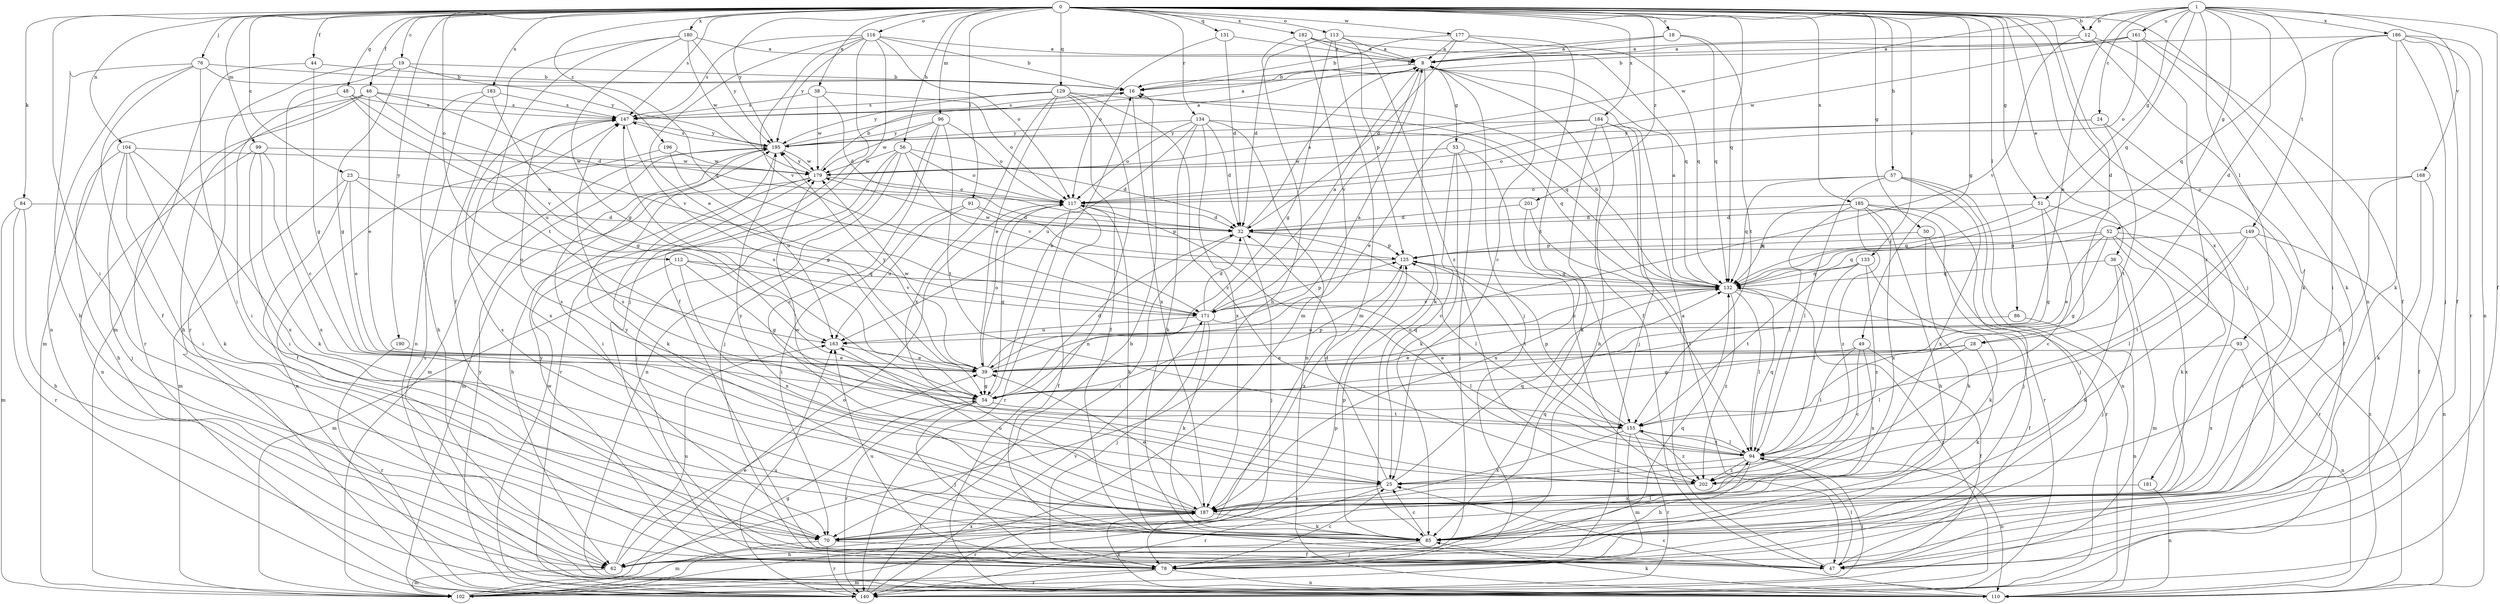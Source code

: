 strict digraph  {
0;
1;
8;
12;
16;
18;
19;
23;
24;
25;
28;
32;
36;
38;
39;
44;
46;
47;
48;
49;
50;
51;
52;
53;
54;
56;
57;
62;
70;
76;
78;
84;
85;
86;
91;
93;
94;
96;
99;
102;
104;
110;
112;
113;
116;
117;
125;
129;
131;
132;
133;
134;
140;
147;
149;
155;
161;
163;
168;
171;
177;
179;
180;
181;
182;
183;
184;
185;
186;
187;
190;
195;
196;
201;
202;
0 -> 12  [label=b];
0 -> 18  [label=c];
0 -> 19  [label=c];
0 -> 23  [label=c];
0 -> 28  [label=d];
0 -> 36  [label=e];
0 -> 38  [label=e];
0 -> 44  [label=f];
0 -> 46  [label=f];
0 -> 48  [label=g];
0 -> 49  [label=g];
0 -> 50  [label=g];
0 -> 51  [label=g];
0 -> 56  [label=h];
0 -> 57  [label=h];
0 -> 70  [label=i];
0 -> 76  [label=j];
0 -> 78  [label=j];
0 -> 84  [label=k];
0 -> 86  [label=l];
0 -> 91  [label=l];
0 -> 96  [label=m];
0 -> 99  [label=m];
0 -> 104  [label=n];
0 -> 110  [label=n];
0 -> 112  [label=o];
0 -> 113  [label=o];
0 -> 116  [label=o];
0 -> 129  [label=q];
0 -> 131  [label=q];
0 -> 132  [label=q];
0 -> 133  [label=r];
0 -> 134  [label=r];
0 -> 147  [label=s];
0 -> 177  [label=w];
0 -> 180  [label=x];
0 -> 181  [label=x];
0 -> 182  [label=x];
0 -> 183  [label=x];
0 -> 184  [label=x];
0 -> 185  [label=x];
0 -> 190  [label=y];
0 -> 195  [label=y];
0 -> 196  [label=z];
0 -> 201  [label=z];
1 -> 12  [label=b];
1 -> 24  [label=c];
1 -> 28  [label=d];
1 -> 39  [label=e];
1 -> 47  [label=f];
1 -> 51  [label=g];
1 -> 52  [label=g];
1 -> 93  [label=l];
1 -> 132  [label=q];
1 -> 149  [label=t];
1 -> 161  [label=u];
1 -> 168  [label=v];
1 -> 179  [label=w];
1 -> 186  [label=x];
8 -> 16  [label=b];
8 -> 47  [label=f];
8 -> 53  [label=g];
8 -> 78  [label=j];
8 -> 85  [label=k];
8 -> 171  [label=v];
12 -> 8  [label=a];
12 -> 85  [label=k];
12 -> 171  [label=v];
12 -> 202  [label=z];
16 -> 147  [label=s];
16 -> 187  [label=x];
18 -> 8  [label=a];
18 -> 16  [label=b];
18 -> 132  [label=q];
18 -> 155  [label=t];
19 -> 16  [label=b];
19 -> 25  [label=c];
19 -> 54  [label=g];
19 -> 132  [label=q];
19 -> 140  [label=r];
23 -> 39  [label=e];
23 -> 102  [label=m];
23 -> 110  [label=n];
23 -> 117  [label=o];
23 -> 163  [label=u];
24 -> 47  [label=f];
24 -> 117  [label=o];
24 -> 155  [label=t];
24 -> 195  [label=y];
25 -> 32  [label=d];
25 -> 132  [label=q];
25 -> 140  [label=r];
25 -> 147  [label=s];
25 -> 187  [label=x];
25 -> 195  [label=y];
28 -> 39  [label=e];
28 -> 54  [label=g];
28 -> 85  [label=k];
28 -> 94  [label=l];
32 -> 8  [label=a];
32 -> 70  [label=i];
32 -> 78  [label=j];
32 -> 94  [label=l];
32 -> 125  [label=p];
36 -> 78  [label=j];
36 -> 85  [label=k];
36 -> 102  [label=m];
36 -> 132  [label=q];
38 -> 32  [label=d];
38 -> 117  [label=o];
38 -> 147  [label=s];
38 -> 179  [label=w];
39 -> 8  [label=a];
39 -> 54  [label=g];
39 -> 117  [label=o];
39 -> 132  [label=q];
39 -> 179  [label=w];
39 -> 195  [label=y];
44 -> 16  [label=b];
44 -> 54  [label=g];
44 -> 102  [label=m];
46 -> 32  [label=d];
46 -> 39  [label=e];
46 -> 62  [label=h];
46 -> 102  [label=m];
46 -> 140  [label=r];
46 -> 147  [label=s];
46 -> 171  [label=v];
47 -> 8  [label=a];
47 -> 94  [label=l];
48 -> 70  [label=i];
48 -> 147  [label=s];
48 -> 163  [label=u];
48 -> 171  [label=v];
49 -> 25  [label=c];
49 -> 39  [label=e];
49 -> 47  [label=f];
49 -> 94  [label=l];
49 -> 187  [label=x];
50 -> 85  [label=k];
50 -> 125  [label=p];
50 -> 140  [label=r];
51 -> 25  [label=c];
51 -> 32  [label=d];
51 -> 54  [label=g];
51 -> 85  [label=k];
51 -> 132  [label=q];
52 -> 39  [label=e];
52 -> 54  [label=g];
52 -> 110  [label=n];
52 -> 125  [label=p];
52 -> 132  [label=q];
52 -> 140  [label=r];
52 -> 187  [label=x];
53 -> 25  [label=c];
53 -> 78  [label=j];
53 -> 85  [label=k];
53 -> 179  [label=w];
53 -> 202  [label=z];
54 -> 16  [label=b];
54 -> 32  [label=d];
54 -> 78  [label=j];
54 -> 125  [label=p];
54 -> 140  [label=r];
54 -> 147  [label=s];
54 -> 155  [label=t];
56 -> 32  [label=d];
56 -> 78  [label=j];
56 -> 110  [label=n];
56 -> 117  [label=o];
56 -> 140  [label=r];
56 -> 171  [label=v];
56 -> 179  [label=w];
57 -> 78  [label=j];
57 -> 94  [label=l];
57 -> 110  [label=n];
57 -> 117  [label=o];
57 -> 132  [label=q];
57 -> 187  [label=x];
62 -> 39  [label=e];
62 -> 102  [label=m];
62 -> 132  [label=q];
62 -> 163  [label=u];
70 -> 47  [label=f];
70 -> 94  [label=l];
70 -> 102  [label=m];
70 -> 132  [label=q];
70 -> 140  [label=r];
70 -> 187  [label=x];
76 -> 16  [label=b];
76 -> 47  [label=f];
76 -> 62  [label=h];
76 -> 70  [label=i];
76 -> 110  [label=n];
76 -> 195  [label=y];
78 -> 25  [label=c];
78 -> 102  [label=m];
78 -> 110  [label=n];
78 -> 140  [label=r];
78 -> 163  [label=u];
78 -> 195  [label=y];
84 -> 32  [label=d];
84 -> 62  [label=h];
84 -> 102  [label=m];
84 -> 140  [label=r];
85 -> 25  [label=c];
85 -> 62  [label=h];
85 -> 78  [label=j];
85 -> 125  [label=p];
85 -> 147  [label=s];
86 -> 110  [label=n];
86 -> 163  [label=u];
91 -> 32  [label=d];
91 -> 70  [label=i];
91 -> 125  [label=p];
91 -> 163  [label=u];
93 -> 39  [label=e];
93 -> 110  [label=n];
93 -> 187  [label=x];
94 -> 25  [label=c];
94 -> 62  [label=h];
94 -> 110  [label=n];
94 -> 117  [label=o];
94 -> 132  [label=q];
94 -> 155  [label=t];
94 -> 202  [label=z];
96 -> 25  [label=c];
96 -> 78  [label=j];
96 -> 117  [label=o];
96 -> 155  [label=t];
96 -> 179  [label=w];
96 -> 195  [label=y];
99 -> 70  [label=i];
99 -> 85  [label=k];
99 -> 110  [label=n];
99 -> 179  [label=w];
99 -> 187  [label=x];
102 -> 54  [label=g];
102 -> 94  [label=l];
102 -> 117  [label=o];
102 -> 125  [label=p];
104 -> 62  [label=h];
104 -> 70  [label=i];
104 -> 78  [label=j];
104 -> 85  [label=k];
104 -> 179  [label=w];
104 -> 187  [label=x];
110 -> 25  [label=c];
110 -> 85  [label=k];
110 -> 147  [label=s];
110 -> 187  [label=x];
112 -> 54  [label=g];
112 -> 102  [label=m];
112 -> 132  [label=q];
112 -> 171  [label=v];
112 -> 187  [label=x];
113 -> 8  [label=a];
113 -> 32  [label=d];
113 -> 54  [label=g];
113 -> 102  [label=m];
113 -> 125  [label=p];
113 -> 132  [label=q];
116 -> 8  [label=a];
116 -> 16  [label=b];
116 -> 39  [label=e];
116 -> 47  [label=f];
116 -> 78  [label=j];
116 -> 117  [label=o];
116 -> 147  [label=s];
116 -> 171  [label=v];
116 -> 195  [label=y];
117 -> 32  [label=d];
117 -> 47  [label=f];
117 -> 54  [label=g];
117 -> 85  [label=k];
117 -> 140  [label=r];
125 -> 132  [label=q];
125 -> 155  [label=t];
125 -> 179  [label=w];
125 -> 187  [label=x];
129 -> 39  [label=e];
129 -> 47  [label=f];
129 -> 110  [label=n];
129 -> 132  [label=q];
129 -> 147  [label=s];
129 -> 187  [label=x];
129 -> 195  [label=y];
129 -> 202  [label=z];
131 -> 8  [label=a];
131 -> 32  [label=d];
131 -> 117  [label=o];
132 -> 8  [label=a];
132 -> 16  [label=b];
132 -> 47  [label=f];
132 -> 94  [label=l];
132 -> 140  [label=r];
132 -> 171  [label=v];
132 -> 202  [label=z];
133 -> 85  [label=k];
133 -> 94  [label=l];
133 -> 132  [label=q];
133 -> 155  [label=t];
133 -> 202  [label=z];
134 -> 32  [label=d];
134 -> 85  [label=k];
134 -> 110  [label=n];
134 -> 117  [label=o];
134 -> 132  [label=q];
134 -> 163  [label=u];
134 -> 187  [label=x];
134 -> 195  [label=y];
140 -> 16  [label=b];
140 -> 163  [label=u];
140 -> 171  [label=v];
140 -> 179  [label=w];
140 -> 195  [label=y];
147 -> 8  [label=a];
147 -> 54  [label=g];
147 -> 187  [label=x];
147 -> 195  [label=y];
149 -> 70  [label=i];
149 -> 94  [label=l];
149 -> 110  [label=n];
149 -> 125  [label=p];
149 -> 155  [label=t];
155 -> 94  [label=l];
155 -> 102  [label=m];
155 -> 125  [label=p];
155 -> 140  [label=r];
155 -> 187  [label=x];
155 -> 202  [label=z];
161 -> 8  [label=a];
161 -> 16  [label=b];
161 -> 47  [label=f];
161 -> 85  [label=k];
161 -> 117  [label=o];
161 -> 179  [label=w];
163 -> 39  [label=e];
168 -> 47  [label=f];
168 -> 85  [label=k];
168 -> 117  [label=o];
168 -> 202  [label=z];
171 -> 8  [label=a];
171 -> 32  [label=d];
171 -> 78  [label=j];
171 -> 85  [label=k];
171 -> 94  [label=l];
171 -> 125  [label=p];
171 -> 163  [label=u];
177 -> 8  [label=a];
177 -> 16  [label=b];
177 -> 25  [label=c];
177 -> 32  [label=d];
177 -> 155  [label=t];
179 -> 16  [label=b];
179 -> 62  [label=h];
179 -> 102  [label=m];
179 -> 117  [label=o];
179 -> 195  [label=y];
180 -> 8  [label=a];
180 -> 47  [label=f];
180 -> 54  [label=g];
180 -> 155  [label=t];
180 -> 179  [label=w];
180 -> 195  [label=y];
181 -> 110  [label=n];
181 -> 187  [label=x];
182 -> 8  [label=a];
182 -> 62  [label=h];
182 -> 102  [label=m];
182 -> 132  [label=q];
182 -> 202  [label=z];
183 -> 54  [label=g];
183 -> 62  [label=h];
183 -> 110  [label=n];
183 -> 147  [label=s];
184 -> 39  [label=e];
184 -> 47  [label=f];
184 -> 62  [label=h];
184 -> 78  [label=j];
184 -> 85  [label=k];
184 -> 195  [label=y];
185 -> 32  [label=d];
185 -> 62  [label=h];
185 -> 78  [label=j];
185 -> 94  [label=l];
185 -> 132  [label=q];
185 -> 140  [label=r];
185 -> 187  [label=x];
185 -> 202  [label=z];
186 -> 8  [label=a];
186 -> 47  [label=f];
186 -> 70  [label=i];
186 -> 78  [label=j];
186 -> 85  [label=k];
186 -> 110  [label=n];
186 -> 132  [label=q];
186 -> 140  [label=r];
187 -> 39  [label=e];
187 -> 70  [label=i];
187 -> 85  [label=k];
187 -> 140  [label=r];
187 -> 163  [label=u];
187 -> 195  [label=y];
190 -> 39  [label=e];
190 -> 140  [label=r];
195 -> 8  [label=a];
195 -> 70  [label=i];
195 -> 85  [label=k];
195 -> 102  [label=m];
195 -> 147  [label=s];
195 -> 179  [label=w];
196 -> 47  [label=f];
196 -> 163  [label=u];
196 -> 179  [label=w];
201 -> 32  [label=d];
201 -> 94  [label=l];
201 -> 187  [label=x];
202 -> 147  [label=s];
202 -> 179  [label=w];
}
